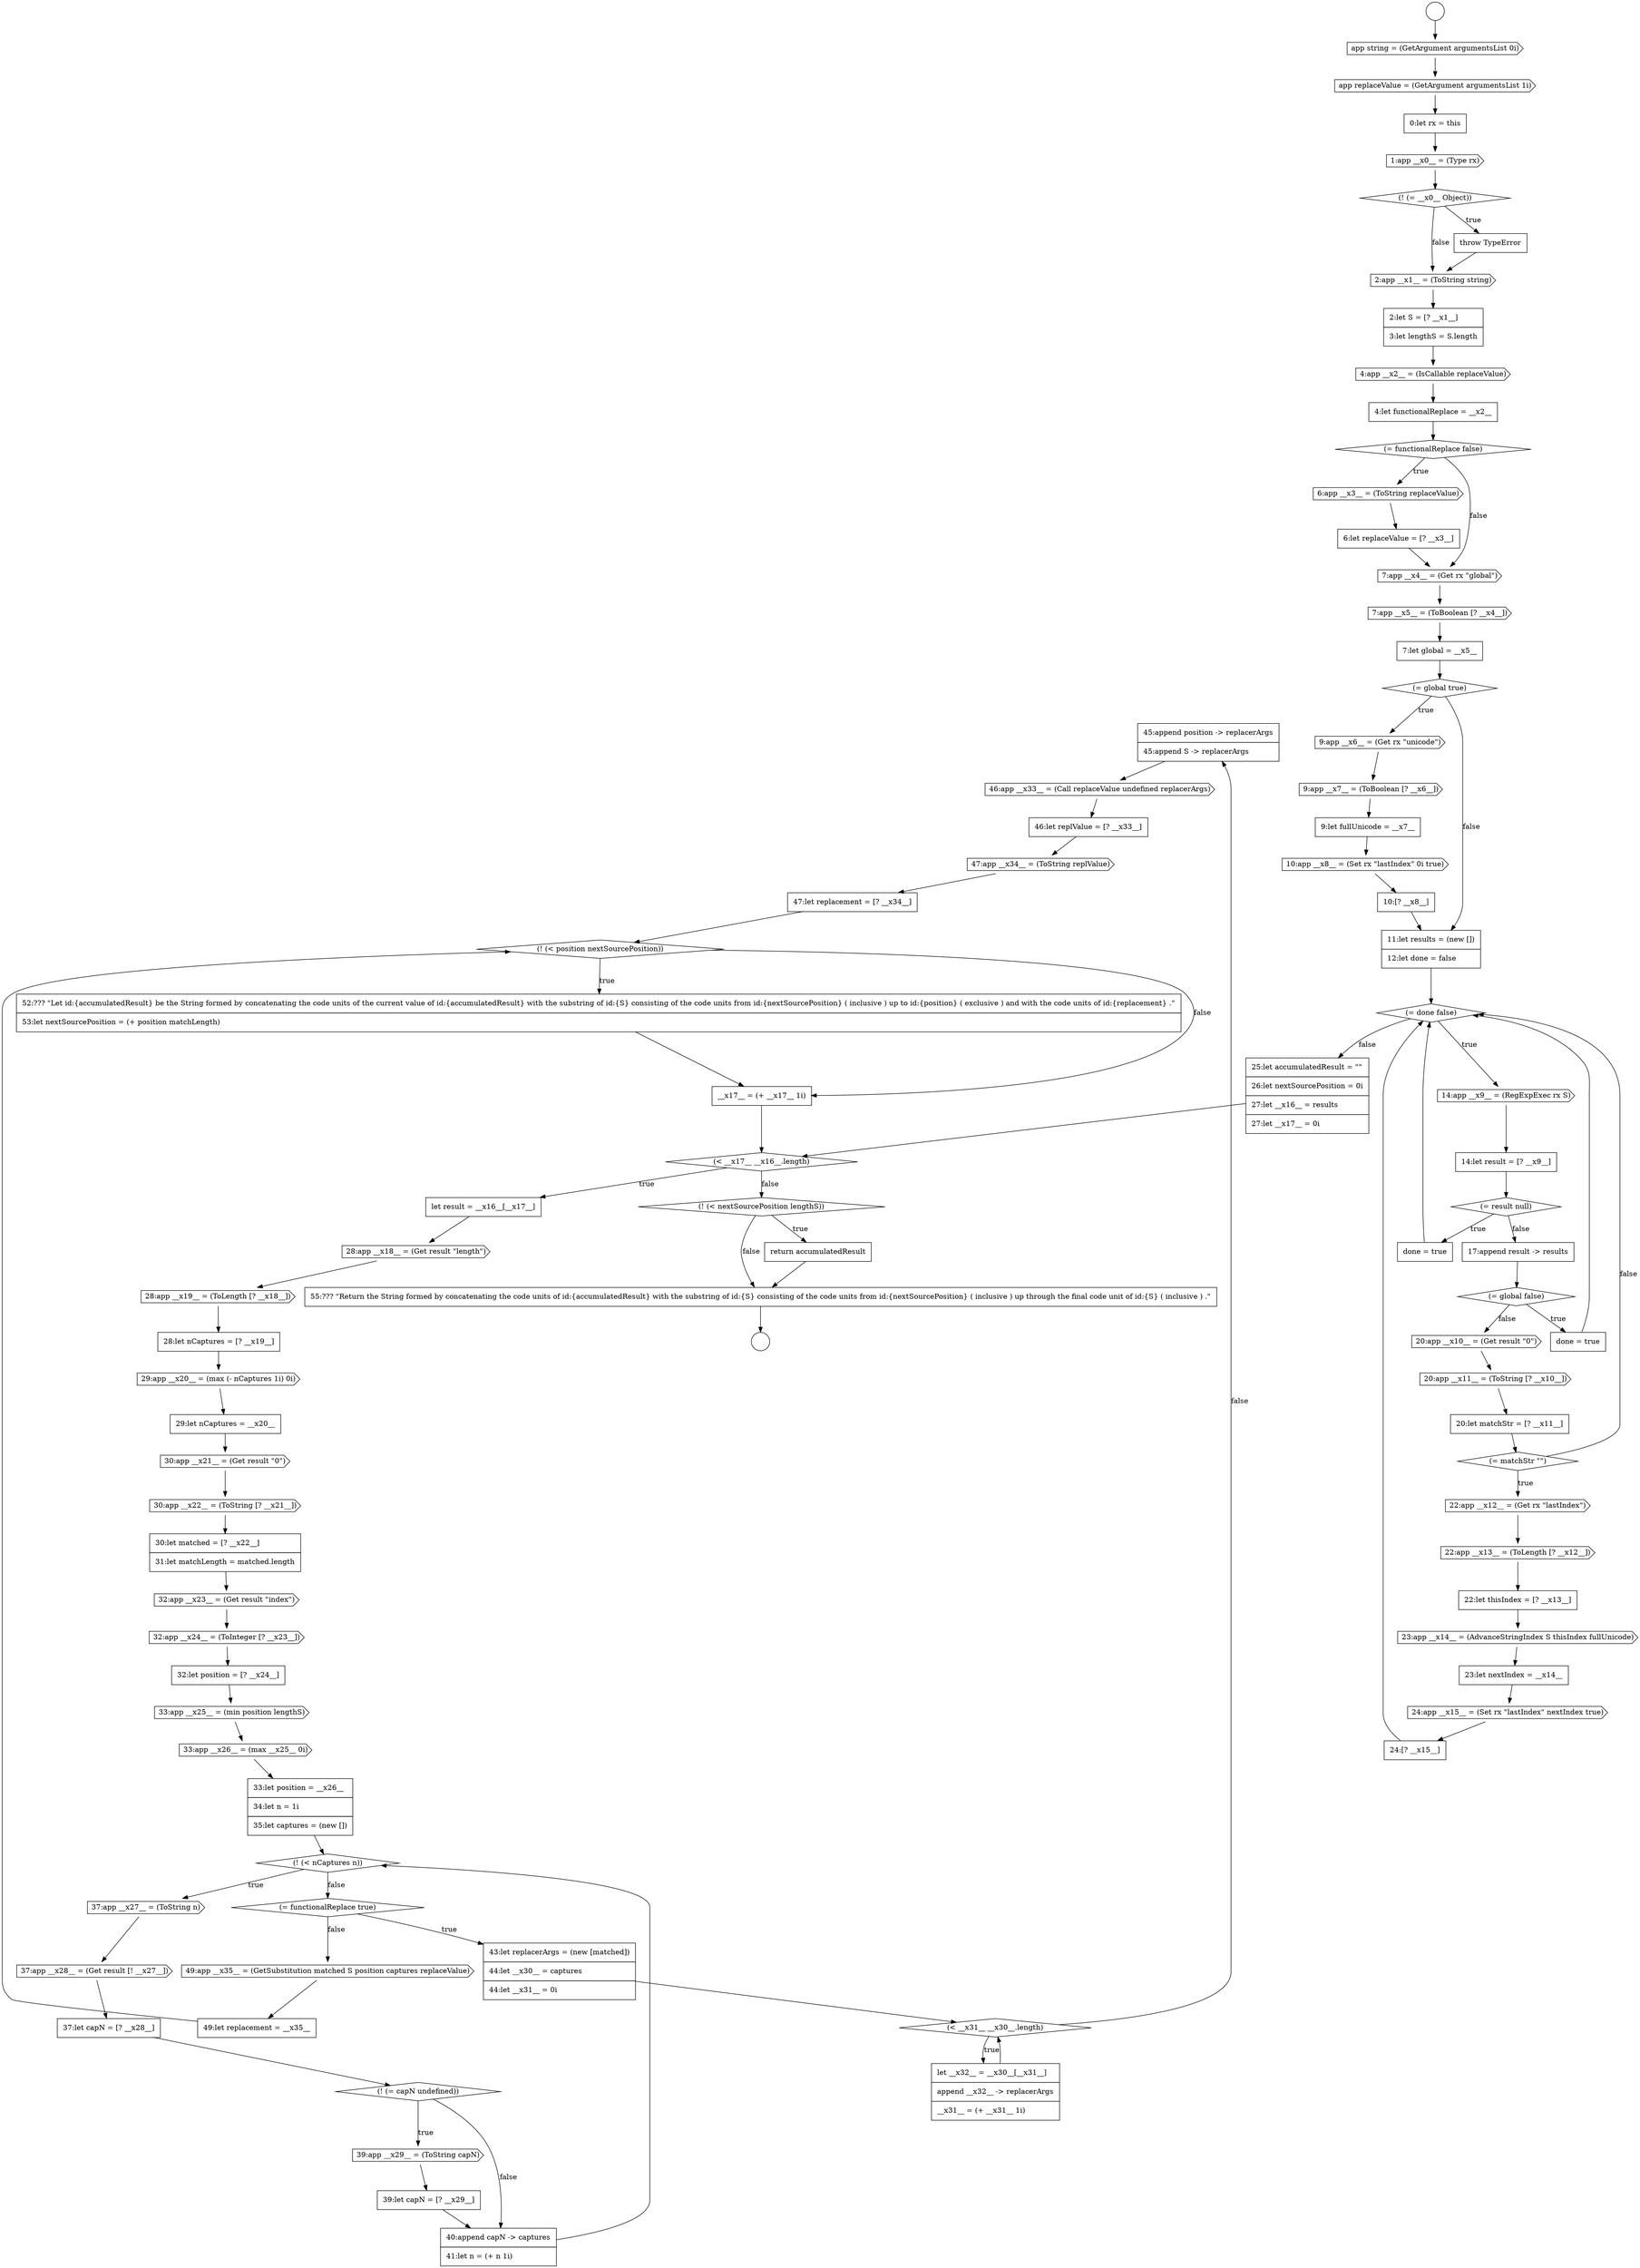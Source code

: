 digraph {
  node13676 [shape=none, margin=0, label=<<font color="black">
    <table border="0" cellborder="1" cellspacing="0" cellpadding="10">
      <tr><td align="left">45:append position -&gt; replacerArgs</td></tr>
      <tr><td align="left">45:append S -&gt; replacerArgs</td></tr>
    </table>
  </font>> color="black" fillcolor="white" style=filled]
  node13685 [shape=none, margin=0, label=<<font color="black">
    <table border="0" cellborder="1" cellspacing="0" cellpadding="10">
      <tr><td align="left">__x17__ = (+ __x17__ 1i)</td></tr>
    </table>
  </font>> color="black" fillcolor="white" style=filled]
  node13653 [shape=cds, label=<<font color="black">29:app __x20__ = (max (- nCaptures 1i) 0i)</font>> color="black" fillcolor="white" style=filled]
  node13624 [shape=none, margin=0, label=<<font color="black">
    <table border="0" cellborder="1" cellspacing="0" cellpadding="10">
      <tr><td align="left">9:let fullUnicode = __x7__</td></tr>
    </table>
  </font>> color="black" fillcolor="white" style=filled]
  node13650 [shape=cds, label=<<font color="black">28:app __x18__ = (Get result &quot;length&quot;)</font>> color="black" fillcolor="white" style=filled]
  node13616 [shape=cds, label=<<font color="black">6:app __x3__ = (ToString replaceValue)</font>> color="black" fillcolor="white" style=filled]
  node13643 [shape=cds, label=<<font color="black">23:app __x14__ = (AdvanceStringIndex S thisIndex fullUnicode)</font>> color="black" fillcolor="white" style=filled]
  node13672 [shape=diamond, label=<<font color="black">(= functionalReplace true)</font>> color="black" fillcolor="white" style=filled]
  node13687 [shape=none, margin=0, label=<<font color="black">
    <table border="0" cellborder="1" cellspacing="0" cellpadding="10">
      <tr><td align="left">return accumulatedResult</td></tr>
    </table>
  </font>> color="black" fillcolor="white" style=filled]
  node13660 [shape=none, margin=0, label=<<font color="black">
    <table border="0" cellborder="1" cellspacing="0" cellpadding="10">
      <tr><td align="left">32:let position = [? __x24__]</td></tr>
    </table>
  </font>> color="black" fillcolor="white" style=filled]
  node13655 [shape=cds, label=<<font color="black">30:app __x21__ = (Get result &quot;0&quot;)</font>> color="black" fillcolor="white" style=filled]
  node13640 [shape=cds, label=<<font color="black">22:app __x12__ = (Get rx &quot;lastIndex&quot;)</font>> color="black" fillcolor="white" style=filled]
  node13623 [shape=cds, label=<<font color="black">9:app __x7__ = (ToBoolean [? __x6__])</font>> color="black" fillcolor="white" style=filled]
  node13675 [shape=none, margin=0, label=<<font color="black">
    <table border="0" cellborder="1" cellspacing="0" cellpadding="10">
      <tr><td align="left">let __x32__ = __x30__[__x31__]</td></tr>
      <tr><td align="left">append __x32__ -&gt; replacerArgs</td></tr>
      <tr><td align="left">__x31__ = (+ __x31__ 1i)</td></tr>
    </table>
  </font>> color="black" fillcolor="white" style=filled]
  node13628 [shape=diamond, label=<<font color="black">(= done false)</font>> color="black" fillcolor="white" style=filled]
  node13626 [shape=none, margin=0, label=<<font color="black">
    <table border="0" cellborder="1" cellspacing="0" cellpadding="10">
      <tr><td align="left">10:[? __x8__]</td></tr>
    </table>
  </font>> color="black" fillcolor="white" style=filled]
  node13611 [shape=cds, label=<<font color="black">2:app __x1__ = (ToString string)</font>> color="black" fillcolor="white" style=filled]
  node13679 [shape=cds, label=<<font color="black">47:app __x34__ = (ToString replValue)</font>> color="black" fillcolor="white" style=filled]
  node13619 [shape=cds, label=<<font color="black">7:app __x5__ = (ToBoolean [? __x4__])</font>> color="black" fillcolor="white" style=filled]
  node13651 [shape=cds, label=<<font color="black">28:app __x19__ = (ToLength [? __x18__])</font>> color="black" fillcolor="white" style=filled]
  node13636 [shape=cds, label=<<font color="black">20:app __x10__ = (Get result &quot;0&quot;)</font>> color="black" fillcolor="white" style=filled]
  node13608 [shape=cds, label=<<font color="black">1:app __x0__ = (Type rx)</font>> color="black" fillcolor="white" style=filled]
  node13664 [shape=diamond, label=<<font color="black">(! (&lt; nCaptures n))</font>> color="black" fillcolor="white" style=filled]
  node13658 [shape=cds, label=<<font color="black">32:app __x23__ = (Get result &quot;index&quot;)</font>> color="black" fillcolor="white" style=filled]
  node13647 [shape=none, margin=0, label=<<font color="black">
    <table border="0" cellborder="1" cellspacing="0" cellpadding="10">
      <tr><td align="left">25:let accumulatedResult = &quot;&quot;</td></tr>
      <tr><td align="left">26:let nextSourcePosition = 0i</td></tr>
      <tr><td align="left">27:let __x16__ = results</td></tr>
      <tr><td align="left">27:let __x17__ = 0i</td></tr>
    </table>
  </font>> color="black" fillcolor="white" style=filled]
  node13604 [shape=circle label=" " color="black" fillcolor="white" style=filled]
  node13668 [shape=diamond, label=<<font color="black">(! (= capN undefined))</font>> color="black" fillcolor="white" style=filled]
  node13683 [shape=diamond, label=<<font color="black">(! (&lt; position nextSourcePosition))</font>> color="black" fillcolor="white" style=filled]
  node13671 [shape=none, margin=0, label=<<font color="black">
    <table border="0" cellborder="1" cellspacing="0" cellpadding="10">
      <tr><td align="left">40:append capN -&gt; captures</td></tr>
      <tr><td align="left">41:let n = (+ n 1i)</td></tr>
    </table>
  </font>> color="black" fillcolor="white" style=filled]
  node13644 [shape=none, margin=0, label=<<font color="black">
    <table border="0" cellborder="1" cellspacing="0" cellpadding="10">
      <tr><td align="left">23:let nextIndex = __x14__</td></tr>
    </table>
  </font>> color="black" fillcolor="white" style=filled]
  node13649 [shape=none, margin=0, label=<<font color="black">
    <table border="0" cellborder="1" cellspacing="0" cellpadding="10">
      <tr><td align="left">let result = __x16__[__x17__]</td></tr>
    </table>
  </font>> color="black" fillcolor="white" style=filled]
  node13622 [shape=cds, label=<<font color="black">9:app __x6__ = (Get rx &quot;unicode&quot;)</font>> color="black" fillcolor="white" style=filled]
  node13654 [shape=none, margin=0, label=<<font color="black">
    <table border="0" cellborder="1" cellspacing="0" cellpadding="10">
      <tr><td align="left">29:let nCaptures = __x20__</td></tr>
    </table>
  </font>> color="black" fillcolor="white" style=filled]
  node13639 [shape=diamond, label=<<font color="black">(= matchStr &quot;&quot;)</font>> color="black" fillcolor="white" style=filled]
  node13612 [shape=none, margin=0, label=<<font color="black">
    <table border="0" cellborder="1" cellspacing="0" cellpadding="10">
      <tr><td align="left">2:let S = [? __x1__]</td></tr>
      <tr><td align="left">3:let lengthS = S.length</td></tr>
    </table>
  </font>> color="black" fillcolor="white" style=filled]
  node13686 [shape=diamond, label=<<font color="black">(! (&lt; nextSourcePosition lengthS))</font>> color="black" fillcolor="white" style=filled]
  node13681 [shape=cds, label=<<font color="black">49:app __x35__ = (GetSubstitution matched S position captures replaceValue)</font>> color="black" fillcolor="white" style=filled]
  node13635 [shape=none, margin=0, label=<<font color="black">
    <table border="0" cellborder="1" cellspacing="0" cellpadding="10">
      <tr><td align="left">done = true</td></tr>
    </table>
  </font>> color="black" fillcolor="white" style=filled]
  node13682 [shape=none, margin=0, label=<<font color="black">
    <table border="0" cellborder="1" cellspacing="0" cellpadding="10">
      <tr><td align="left">49:let replacement = __x35__</td></tr>
    </table>
  </font>> color="black" fillcolor="white" style=filled]
  node13661 [shape=cds, label=<<font color="black">33:app __x25__ = (min position lengthS)</font>> color="black" fillcolor="white" style=filled]
  node13607 [shape=none, margin=0, label=<<font color="black">
    <table border="0" cellborder="1" cellspacing="0" cellpadding="10">
      <tr><td align="left">0:let rx = this</td></tr>
    </table>
  </font>> color="black" fillcolor="white" style=filled]
  node13680 [shape=none, margin=0, label=<<font color="black">
    <table border="0" cellborder="1" cellspacing="0" cellpadding="10">
      <tr><td align="left">47:let replacement = [? __x34__]</td></tr>
    </table>
  </font>> color="black" fillcolor="white" style=filled]
  node13629 [shape=cds, label=<<font color="black">14:app __x9__ = (RegExpExec rx S)</font>> color="black" fillcolor="white" style=filled]
  node13667 [shape=none, margin=0, label=<<font color="black">
    <table border="0" cellborder="1" cellspacing="0" cellpadding="10">
      <tr><td align="left">37:let capN = [? __x28__]</td></tr>
    </table>
  </font>> color="black" fillcolor="white" style=filled]
  node13648 [shape=diamond, label=<<font color="black">(&lt; __x17__ __x16__.length)</font>> color="black" fillcolor="white" style=filled]
  node13603 [shape=circle label=" " color="black" fillcolor="white" style=filled]
  node13618 [shape=cds, label=<<font color="black">7:app __x4__ = (Get rx &quot;global&quot;)</font>> color="black" fillcolor="white" style=filled]
  node13633 [shape=none, margin=0, label=<<font color="black">
    <table border="0" cellborder="1" cellspacing="0" cellpadding="10">
      <tr><td align="left">17:append result -&gt; results</td></tr>
    </table>
  </font>> color="black" fillcolor="white" style=filled]
  node13673 [shape=none, margin=0, label=<<font color="black">
    <table border="0" cellborder="1" cellspacing="0" cellpadding="10">
      <tr><td align="left">43:let replacerArgs = (new [matched])</td></tr>
      <tr><td align="left">44:let __x30__ = captures</td></tr>
      <tr><td align="left">44:let __x31__ = 0i</td></tr>
    </table>
  </font>> color="black" fillcolor="white" style=filled]
  node13621 [shape=diamond, label=<<font color="black">(= global true)</font>> color="black" fillcolor="white" style=filled]
  node13638 [shape=none, margin=0, label=<<font color="black">
    <table border="0" cellborder="1" cellspacing="0" cellpadding="10">
      <tr><td align="left">20:let matchStr = [? __x11__]</td></tr>
    </table>
  </font>> color="black" fillcolor="white" style=filled]
  node13606 [shape=cds, label=<<font color="black">app replaceValue = (GetArgument argumentsList 1i)</font>> color="black" fillcolor="white" style=filled]
  node13609 [shape=diamond, label=<<font color="black">(! (= __x0__ Object))</font>> color="black" fillcolor="white" style=filled]
  node13670 [shape=none, margin=0, label=<<font color="black">
    <table border="0" cellborder="1" cellspacing="0" cellpadding="10">
      <tr><td align="left">39:let capN = [? __x29__]</td></tr>
    </table>
  </font>> color="black" fillcolor="white" style=filled]
  node13630 [shape=none, margin=0, label=<<font color="black">
    <table border="0" cellborder="1" cellspacing="0" cellpadding="10">
      <tr><td align="left">14:let result = [? __x9__]</td></tr>
    </table>
  </font>> color="black" fillcolor="white" style=filled]
  node13666 [shape=cds, label=<<font color="black">37:app __x28__ = (Get result [! __x27__])</font>> color="black" fillcolor="white" style=filled]
  node13613 [shape=cds, label=<<font color="black">4:app __x2__ = (IsCallable replaceValue)</font>> color="black" fillcolor="white" style=filled]
  node13662 [shape=cds, label=<<font color="black">33:app __x26__ = (max __x25__ 0i)</font>> color="black" fillcolor="white" style=filled]
  node13641 [shape=cds, label=<<font color="black">22:app __x13__ = (ToLength [? __x12__])</font>> color="black" fillcolor="white" style=filled]
  node13677 [shape=cds, label=<<font color="black">46:app __x33__ = (Call replaceValue undefined replacerArgs)</font>> color="black" fillcolor="white" style=filled]
  node13634 [shape=diamond, label=<<font color="black">(= global false)</font>> color="black" fillcolor="white" style=filled]
  node13645 [shape=cds, label=<<font color="black">24:app __x15__ = (Set rx &quot;lastIndex&quot; nextIndex true)</font>> color="black" fillcolor="white" style=filled]
  node13617 [shape=none, margin=0, label=<<font color="black">
    <table border="0" cellborder="1" cellspacing="0" cellpadding="10">
      <tr><td align="left">6:let replaceValue = [? __x3__]</td></tr>
    </table>
  </font>> color="black" fillcolor="white" style=filled]
  node13605 [shape=cds, label=<<font color="black">app string = (GetArgument argumentsList 0i)</font>> color="black" fillcolor="white" style=filled]
  node13674 [shape=diamond, label=<<font color="black">(&lt; __x31__ __x30__.length)</font>> color="black" fillcolor="white" style=filled]
  node13688 [shape=none, margin=0, label=<<font color="black">
    <table border="0" cellborder="1" cellspacing="0" cellpadding="10">
      <tr><td align="left">55:??? &quot;Return the String formed by concatenating the code units of id:{accumulatedResult} with the substring of id:{S} consisting of the code units from id:{nextSourcePosition} ( inclusive ) up through the final code unit of id:{S} ( inclusive ) .&quot;</td></tr>
    </table>
  </font>> color="black" fillcolor="white" style=filled]
  node13632 [shape=none, margin=0, label=<<font color="black">
    <table border="0" cellborder="1" cellspacing="0" cellpadding="10">
      <tr><td align="left">done = true</td></tr>
    </table>
  </font>> color="black" fillcolor="white" style=filled]
  node13615 [shape=diamond, label=<<font color="black">(= functionalReplace false)</font>> color="black" fillcolor="white" style=filled]
  node13627 [shape=none, margin=0, label=<<font color="black">
    <table border="0" cellborder="1" cellspacing="0" cellpadding="10">
      <tr><td align="left">11:let results = (new [])</td></tr>
      <tr><td align="left">12:let done = false</td></tr>
    </table>
  </font>> color="black" fillcolor="white" style=filled]
  node13625 [shape=cds, label=<<font color="black">10:app __x8__ = (Set rx &quot;lastIndex&quot; 0i true)</font>> color="black" fillcolor="white" style=filled]
  node13656 [shape=cds, label=<<font color="black">30:app __x22__ = (ToString [? __x21__])</font>> color="black" fillcolor="white" style=filled]
  node13637 [shape=cds, label=<<font color="black">20:app __x11__ = (ToString [? __x10__])</font>> color="black" fillcolor="white" style=filled]
  node13610 [shape=none, margin=0, label=<<font color="black">
    <table border="0" cellborder="1" cellspacing="0" cellpadding="10">
      <tr><td align="left">throw TypeError</td></tr>
    </table>
  </font>> color="black" fillcolor="white" style=filled]
  node13642 [shape=none, margin=0, label=<<font color="black">
    <table border="0" cellborder="1" cellspacing="0" cellpadding="10">
      <tr><td align="left">22:let thisIndex = [? __x13__]</td></tr>
    </table>
  </font>> color="black" fillcolor="white" style=filled]
  node13659 [shape=cds, label=<<font color="black">32:app __x24__ = (ToInteger [? __x23__])</font>> color="black" fillcolor="white" style=filled]
  node13669 [shape=cds, label=<<font color="black">39:app __x29__ = (ToString capN)</font>> color="black" fillcolor="white" style=filled]
  node13652 [shape=none, margin=0, label=<<font color="black">
    <table border="0" cellborder="1" cellspacing="0" cellpadding="10">
      <tr><td align="left">28:let nCaptures = [? __x19__]</td></tr>
    </table>
  </font>> color="black" fillcolor="white" style=filled]
  node13614 [shape=none, margin=0, label=<<font color="black">
    <table border="0" cellborder="1" cellspacing="0" cellpadding="10">
      <tr><td align="left">4:let functionalReplace = __x2__</td></tr>
    </table>
  </font>> color="black" fillcolor="white" style=filled]
  node13665 [shape=cds, label=<<font color="black">37:app __x27__ = (ToString n)</font>> color="black" fillcolor="white" style=filled]
  node13646 [shape=none, margin=0, label=<<font color="black">
    <table border="0" cellborder="1" cellspacing="0" cellpadding="10">
      <tr><td align="left">24:[? __x15__]</td></tr>
    </table>
  </font>> color="black" fillcolor="white" style=filled]
  node13663 [shape=none, margin=0, label=<<font color="black">
    <table border="0" cellborder="1" cellspacing="0" cellpadding="10">
      <tr><td align="left">33:let position = __x26__</td></tr>
      <tr><td align="left">34:let n = 1i</td></tr>
      <tr><td align="left">35:let captures = (new [])</td></tr>
    </table>
  </font>> color="black" fillcolor="white" style=filled]
  node13657 [shape=none, margin=0, label=<<font color="black">
    <table border="0" cellborder="1" cellspacing="0" cellpadding="10">
      <tr><td align="left">30:let matched = [? __x22__]</td></tr>
      <tr><td align="left">31:let matchLength = matched.length</td></tr>
    </table>
  </font>> color="black" fillcolor="white" style=filled]
  node13678 [shape=none, margin=0, label=<<font color="black">
    <table border="0" cellborder="1" cellspacing="0" cellpadding="10">
      <tr><td align="left">46:let replValue = [? __x33__]</td></tr>
    </table>
  </font>> color="black" fillcolor="white" style=filled]
  node13620 [shape=none, margin=0, label=<<font color="black">
    <table border="0" cellborder="1" cellspacing="0" cellpadding="10">
      <tr><td align="left">7:let global = __x5__</td></tr>
    </table>
  </font>> color="black" fillcolor="white" style=filled]
  node13631 [shape=diamond, label=<<font color="black">(= result null)</font>> color="black" fillcolor="white" style=filled]
  node13684 [shape=none, margin=0, label=<<font color="black">
    <table border="0" cellborder="1" cellspacing="0" cellpadding="10">
      <tr><td align="left">52:??? &quot;Let id:{accumulatedResult} be the String formed by concatenating the code units of the current value of id:{accumulatedResult} with the substring of id:{S} consisting of the code units from id:{nextSourcePosition} ( inclusive ) up to id:{position} ( exclusive ) and with the code units of id:{replacement} .&quot;</td></tr>
      <tr><td align="left">53:let nextSourcePosition = (+ position matchLength)</td></tr>
    </table>
  </font>> color="black" fillcolor="white" style=filled]
  node13632 -> node13628 [ color="black"]
  node13658 -> node13659 [ color="black"]
  node13610 -> node13611 [ color="black"]
  node13670 -> node13671 [ color="black"]
  node13622 -> node13623 [ color="black"]
  node13620 -> node13621 [ color="black"]
  node13640 -> node13641 [ color="black"]
  node13637 -> node13638 [ color="black"]
  node13627 -> node13628 [ color="black"]
  node13603 -> node13605 [ color="black"]
  node13665 -> node13666 [ color="black"]
  node13674 -> node13675 [label=<<font color="black">true</font>> color="black"]
  node13674 -> node13676 [label=<<font color="black">false</font>> color="black"]
  node13639 -> node13640 [label=<<font color="black">true</font>> color="black"]
  node13639 -> node13628 [label=<<font color="black">false</font>> color="black"]
  node13680 -> node13683 [ color="black"]
  node13677 -> node13678 [ color="black"]
  node13679 -> node13680 [ color="black"]
  node13647 -> node13648 [ color="black"]
  node13625 -> node13626 [ color="black"]
  node13626 -> node13627 [ color="black"]
  node13687 -> node13688 [ color="black"]
  node13659 -> node13660 [ color="black"]
  node13641 -> node13642 [ color="black"]
  node13685 -> node13648 [ color="black"]
  node13683 -> node13684 [label=<<font color="black">true</font>> color="black"]
  node13683 -> node13685 [label=<<font color="black">false</font>> color="black"]
  node13635 -> node13628 [ color="black"]
  node13649 -> node13650 [ color="black"]
  node13614 -> node13615 [ color="black"]
  node13656 -> node13657 [ color="black"]
  node13616 -> node13617 [ color="black"]
  node13673 -> node13674 [ color="black"]
  node13638 -> node13639 [ color="black"]
  node13676 -> node13677 [ color="black"]
  node13615 -> node13616 [label=<<font color="black">true</font>> color="black"]
  node13615 -> node13618 [label=<<font color="black">false</font>> color="black"]
  node13608 -> node13609 [ color="black"]
  node13668 -> node13669 [label=<<font color="black">true</font>> color="black"]
  node13668 -> node13671 [label=<<font color="black">false</font>> color="black"]
  node13628 -> node13629 [label=<<font color="black">true</font>> color="black"]
  node13628 -> node13647 [label=<<font color="black">false</font>> color="black"]
  node13611 -> node13612 [ color="black"]
  node13681 -> node13682 [ color="black"]
  node13645 -> node13646 [ color="black"]
  node13643 -> node13644 [ color="black"]
  node13653 -> node13654 [ color="black"]
  node13648 -> node13649 [label=<<font color="black">true</font>> color="black"]
  node13648 -> node13686 [label=<<font color="black">false</font>> color="black"]
  node13621 -> node13622 [label=<<font color="black">true</font>> color="black"]
  node13621 -> node13627 [label=<<font color="black">false</font>> color="black"]
  node13605 -> node13606 [ color="black"]
  node13619 -> node13620 [ color="black"]
  node13660 -> node13661 [ color="black"]
  node13606 -> node13607 [ color="black"]
  node13650 -> node13651 [ color="black"]
  node13669 -> node13670 [ color="black"]
  node13678 -> node13679 [ color="black"]
  node13618 -> node13619 [ color="black"]
  node13644 -> node13645 [ color="black"]
  node13675 -> node13674 [ color="black"]
  node13624 -> node13625 [ color="black"]
  node13672 -> node13673 [label=<<font color="black">true</font>> color="black"]
  node13672 -> node13681 [label=<<font color="black">false</font>> color="black"]
  node13631 -> node13632 [label=<<font color="black">true</font>> color="black"]
  node13631 -> node13633 [label=<<font color="black">false</font>> color="black"]
  node13657 -> node13658 [ color="black"]
  node13629 -> node13630 [ color="black"]
  node13623 -> node13624 [ color="black"]
  node13652 -> node13653 [ color="black"]
  node13671 -> node13664 [ color="black"]
  node13607 -> node13608 [ color="black"]
  node13682 -> node13683 [ color="black"]
  node13646 -> node13628 [ color="black"]
  node13617 -> node13618 [ color="black"]
  node13613 -> node13614 [ color="black"]
  node13651 -> node13652 [ color="black"]
  node13684 -> node13685 [ color="black"]
  node13630 -> node13631 [ color="black"]
  node13688 -> node13604 [ color="black"]
  node13655 -> node13656 [ color="black"]
  node13661 -> node13662 [ color="black"]
  node13663 -> node13664 [ color="black"]
  node13664 -> node13665 [label=<<font color="black">true</font>> color="black"]
  node13664 -> node13672 [label=<<font color="black">false</font>> color="black"]
  node13666 -> node13667 [ color="black"]
  node13612 -> node13613 [ color="black"]
  node13686 -> node13687 [label=<<font color="black">true</font>> color="black"]
  node13686 -> node13688 [label=<<font color="black">false</font>> color="black"]
  node13636 -> node13637 [ color="black"]
  node13633 -> node13634 [ color="black"]
  node13662 -> node13663 [ color="black"]
  node13634 -> node13635 [label=<<font color="black">true</font>> color="black"]
  node13634 -> node13636 [label=<<font color="black">false</font>> color="black"]
  node13609 -> node13610 [label=<<font color="black">true</font>> color="black"]
  node13609 -> node13611 [label=<<font color="black">false</font>> color="black"]
  node13667 -> node13668 [ color="black"]
  node13654 -> node13655 [ color="black"]
  node13642 -> node13643 [ color="black"]
}
